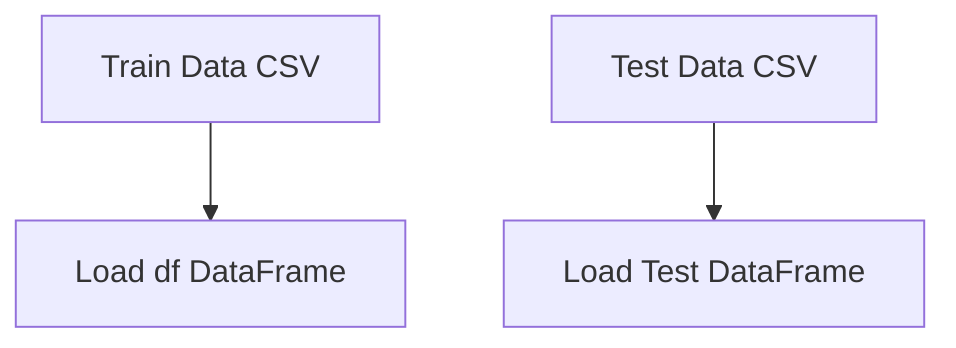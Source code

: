 flowchart TD
    A["Train Data CSV"] --> B["Load df DataFrame"]
    C["Test Data CSV"] --> D["Load Test DataFrame"]